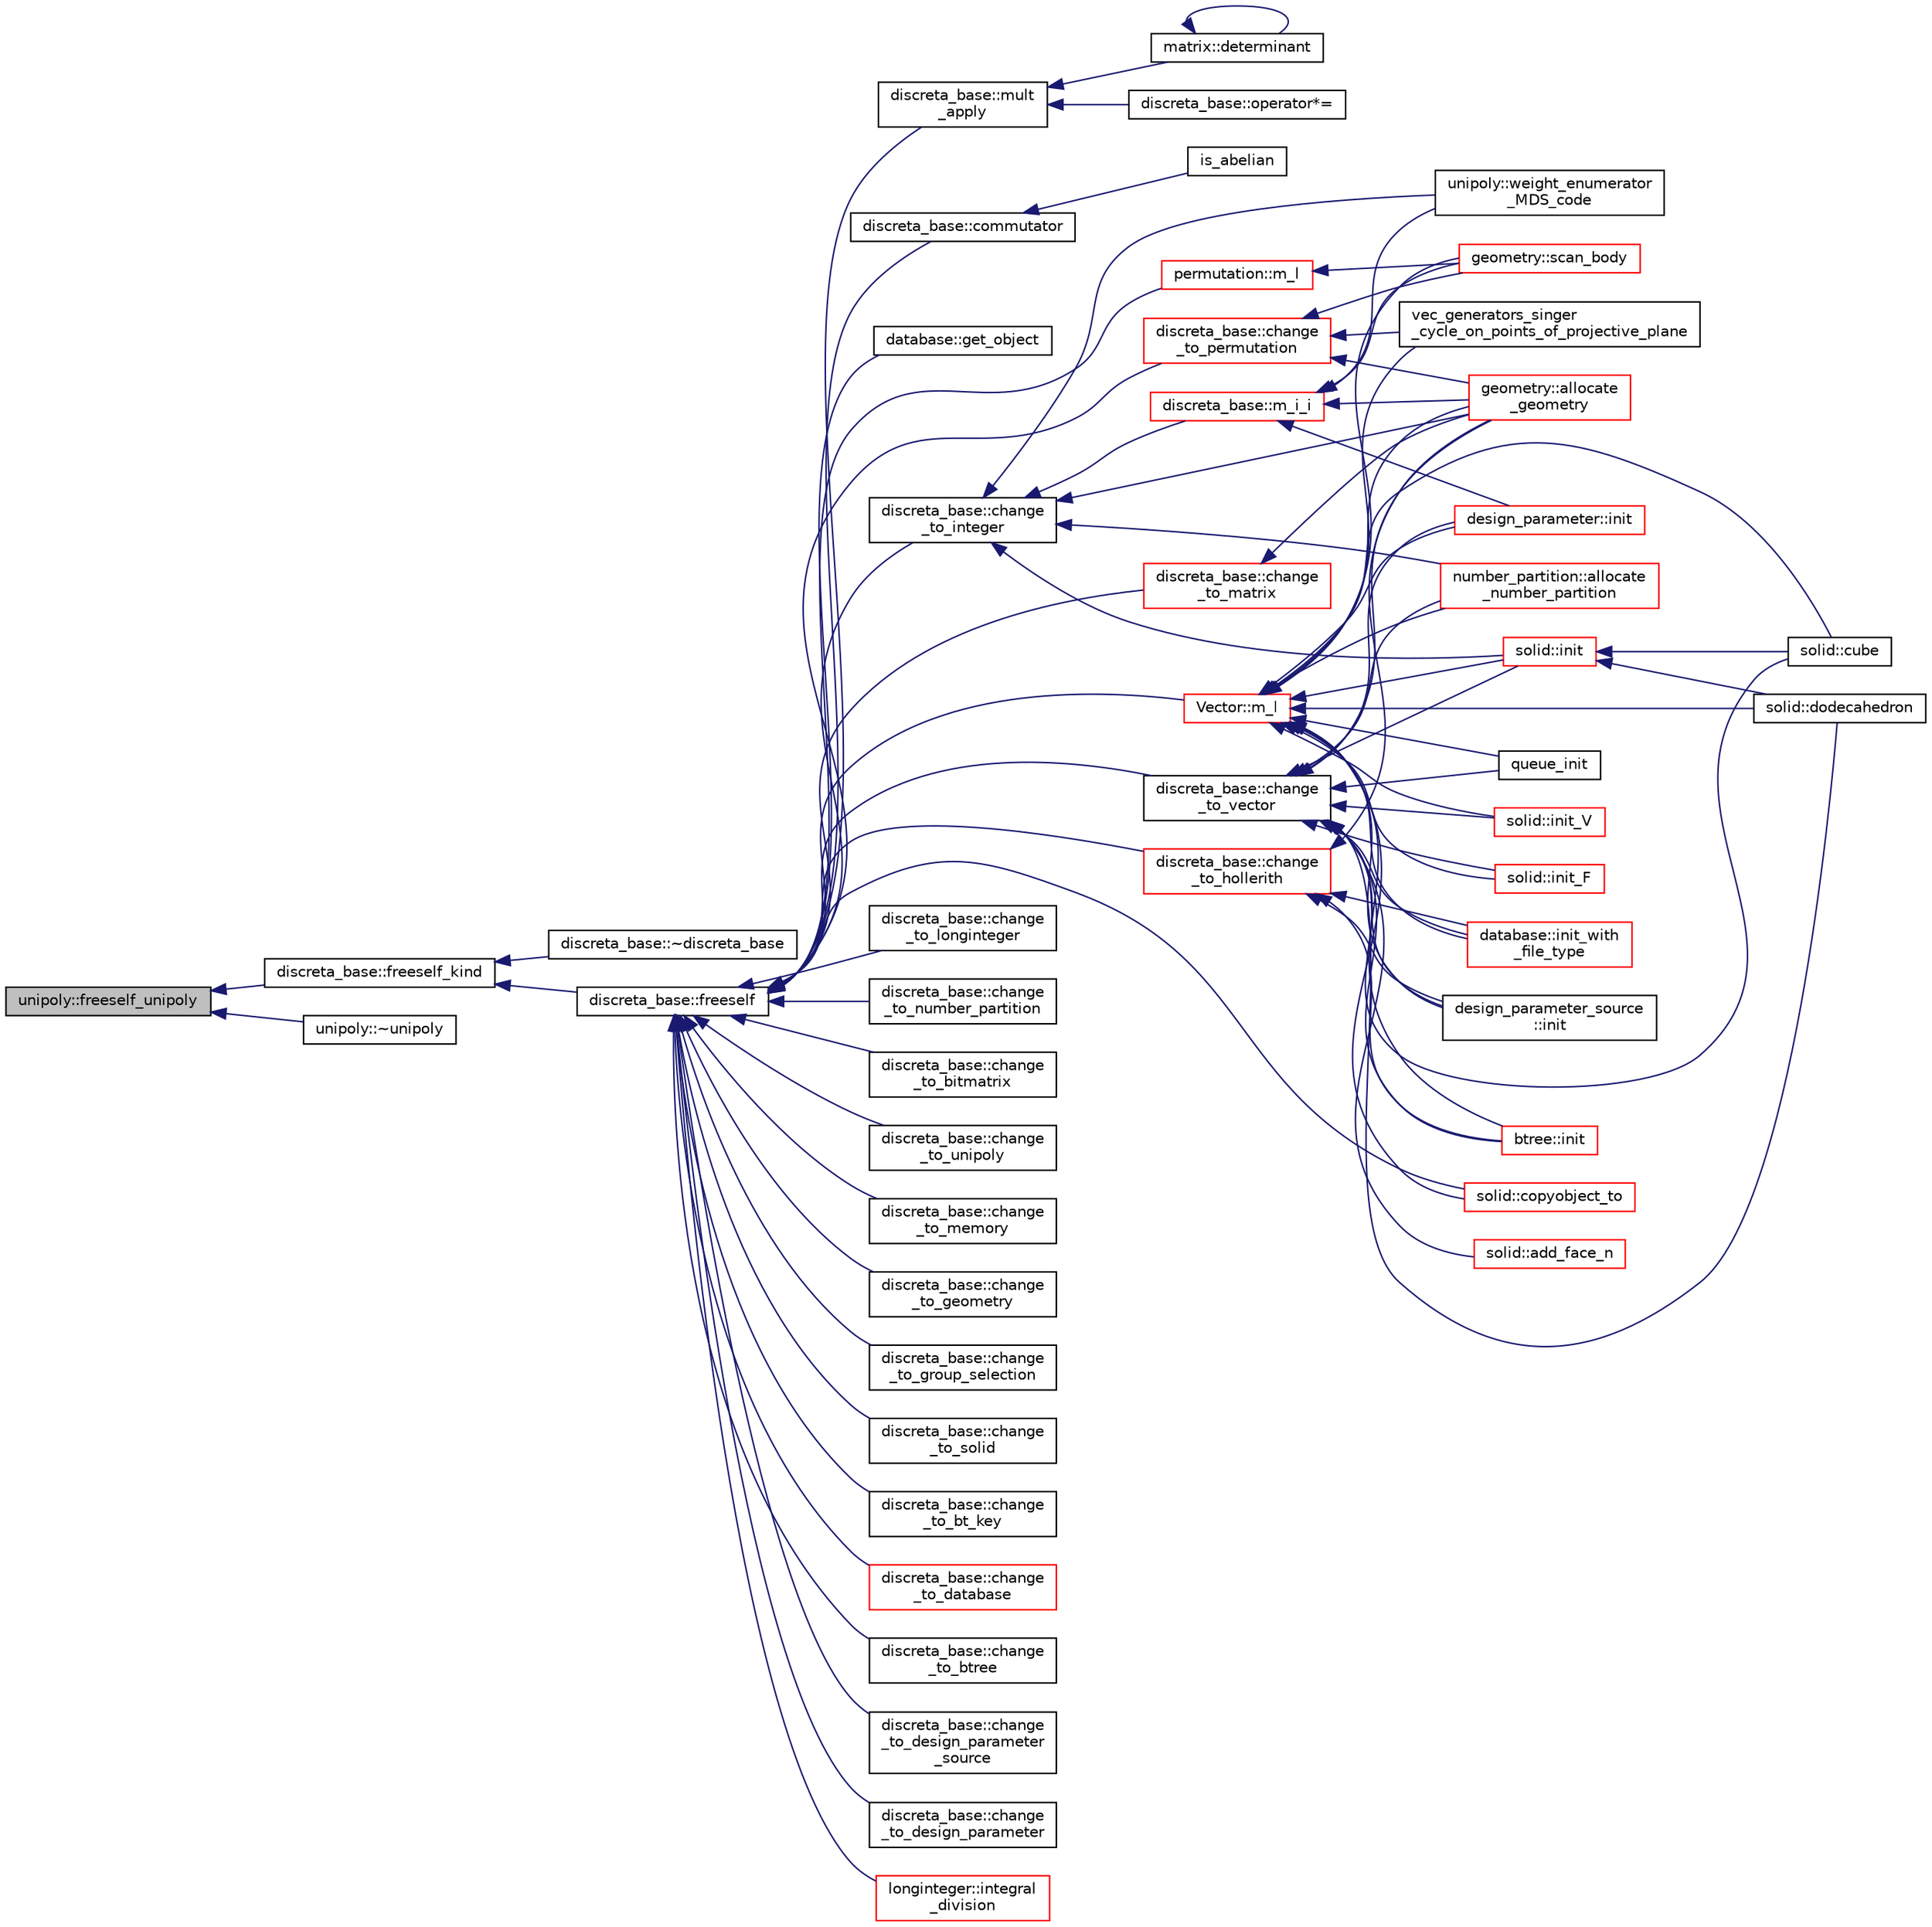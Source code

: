 digraph "unipoly::freeself_unipoly"
{
  edge [fontname="Helvetica",fontsize="10",labelfontname="Helvetica",labelfontsize="10"];
  node [fontname="Helvetica",fontsize="10",shape=record];
  rankdir="LR";
  Node494 [label="unipoly::freeself_unipoly",height=0.2,width=0.4,color="black", fillcolor="grey75", style="filled", fontcolor="black"];
  Node494 -> Node495 [dir="back",color="midnightblue",fontsize="10",style="solid",fontname="Helvetica"];
  Node495 [label="discreta_base::freeself_kind",height=0.2,width=0.4,color="black", fillcolor="white", style="filled",URL="$d7/d71/classdiscreta__base.html#a63a23ada2165b3838fab719ed458cec8"];
  Node495 -> Node496 [dir="back",color="midnightblue",fontsize="10",style="solid",fontname="Helvetica"];
  Node496 [label="discreta_base::~discreta_base",height=0.2,width=0.4,color="black", fillcolor="white", style="filled",URL="$d7/d71/classdiscreta__base.html#a14df6915d3622e941d8bd541a6818d0e"];
  Node495 -> Node497 [dir="back",color="midnightblue",fontsize="10",style="solid",fontname="Helvetica"];
  Node497 [label="discreta_base::freeself",height=0.2,width=0.4,color="black", fillcolor="white", style="filled",URL="$d7/d71/classdiscreta__base.html#a9a3c9501a562293b5667c11b9174d6e5"];
  Node497 -> Node498 [dir="back",color="midnightblue",fontsize="10",style="solid",fontname="Helvetica"];
  Node498 [label="discreta_base::mult\l_apply",height=0.2,width=0.4,color="black", fillcolor="white", style="filled",URL="$d7/d71/classdiscreta__base.html#a301b8d0527d3a60ba410bba87446f490"];
  Node498 -> Node499 [dir="back",color="midnightblue",fontsize="10",style="solid",fontname="Helvetica"];
  Node499 [label="discreta_base::operator*=",height=0.2,width=0.4,color="black", fillcolor="white", style="filled",URL="$d7/d71/classdiscreta__base.html#a26a19fcfe00422fe1d8a66d5b1b4a60a"];
  Node498 -> Node500 [dir="back",color="midnightblue",fontsize="10",style="solid",fontname="Helvetica"];
  Node500 [label="matrix::determinant",height=0.2,width=0.4,color="black", fillcolor="white", style="filled",URL="$d1/d8d/classmatrix.html#a75adb25c9f8753f1b81eafe4464b272a"];
  Node500 -> Node500 [dir="back",color="midnightblue",fontsize="10",style="solid",fontname="Helvetica"];
  Node497 -> Node501 [dir="back",color="midnightblue",fontsize="10",style="solid",fontname="Helvetica"];
  Node501 [label="discreta_base::commutator",height=0.2,width=0.4,color="black", fillcolor="white", style="filled",URL="$d7/d71/classdiscreta__base.html#a1d0bb4144e3eb15aaf877a0cea656c00"];
  Node501 -> Node502 [dir="back",color="midnightblue",fontsize="10",style="solid",fontname="Helvetica"];
  Node502 [label="is_abelian",height=0.2,width=0.4,color="black", fillcolor="white", style="filled",URL="$d0/dd3/perm__group__gens_8_c.html#ac0291199b2706f0eb554ae24d2e7cefc"];
  Node497 -> Node503 [dir="back",color="midnightblue",fontsize="10",style="solid",fontname="Helvetica"];
  Node503 [label="database::get_object",height=0.2,width=0.4,color="black", fillcolor="white", style="filled",URL="$db/d72/classdatabase.html#af183761e73fedbd560d9545a36060efc"];
  Node497 -> Node504 [dir="back",color="midnightblue",fontsize="10",style="solid",fontname="Helvetica"];
  Node504 [label="discreta_base::change\l_to_integer",height=0.2,width=0.4,color="black", fillcolor="white", style="filled",URL="$d7/d71/classdiscreta__base.html#a58a5a5bd8f8e6f2dd7b4483b66dc7bb9"];
  Node504 -> Node505 [dir="back",color="midnightblue",fontsize="10",style="solid",fontname="Helvetica"];
  Node505 [label="discreta_base::m_i_i",height=0.2,width=0.4,color="red", fillcolor="white", style="filled",URL="$d7/d71/classdiscreta__base.html#aa231464a9d4bc233f66608021c9ad997"];
  Node505 -> Node526 [dir="back",color="midnightblue",fontsize="10",style="solid",fontname="Helvetica"];
  Node526 [label="design_parameter::init",height=0.2,width=0.4,color="red", fillcolor="white", style="filled",URL="$da/d94/classdesign__parameter.html#af77829be8d9058a84169c36143307b5d"];
  Node505 -> Node654 [dir="back",color="midnightblue",fontsize="10",style="solid",fontname="Helvetica"];
  Node654 [label="geometry::allocate\l_geometry",height=0.2,width=0.4,color="red", fillcolor="white", style="filled",URL="$da/d44/classgeometry.html#a243e84ff38207957ad5976020c19a033"];
  Node505 -> Node545 [dir="back",color="midnightblue",fontsize="10",style="solid",fontname="Helvetica"];
  Node545 [label="geometry::scan_body",height=0.2,width=0.4,color="red", fillcolor="white", style="filled",URL="$da/d44/classgeometry.html#a71bc2e3a3f4ca02e8518ab5518a4e0df"];
  Node505 -> Node670 [dir="back",color="midnightblue",fontsize="10",style="solid",fontname="Helvetica"];
  Node670 [label="unipoly::weight_enumerator\l_MDS_code",height=0.2,width=0.4,color="black", fillcolor="white", style="filled",URL="$d1/d89/classunipoly.html#ad9a4b7b883285271fc39528f74755a07"];
  Node504 -> Node654 [dir="back",color="midnightblue",fontsize="10",style="solid",fontname="Helvetica"];
  Node504 -> Node765 [dir="back",color="midnightblue",fontsize="10",style="solid",fontname="Helvetica"];
  Node765 [label="number_partition::allocate\l_number_partition",height=0.2,width=0.4,color="red", fillcolor="white", style="filled",URL="$df/d50/classnumber__partition.html#a3c5649dc95f5ca53df4b0c58de6c1dc5"];
  Node504 -> Node766 [dir="back",color="midnightblue",fontsize="10",style="solid",fontname="Helvetica"];
  Node766 [label="solid::init",height=0.2,width=0.4,color="red", fillcolor="white", style="filled",URL="$d8/def/classsolid.html#afc711954316958b35630fbc8542bcd05"];
  Node766 -> Node578 [dir="back",color="midnightblue",fontsize="10",style="solid",fontname="Helvetica"];
  Node578 [label="solid::cube",height=0.2,width=0.4,color="black", fillcolor="white", style="filled",URL="$d8/def/classsolid.html#a308e6888759550da489397527ed89137"];
  Node766 -> Node744 [dir="back",color="midnightblue",fontsize="10",style="solid",fontname="Helvetica"];
  Node744 [label="solid::dodecahedron",height=0.2,width=0.4,color="black", fillcolor="white", style="filled",URL="$d8/def/classsolid.html#a514072d4dfd0f82ba24b0df1ac302d6f"];
  Node504 -> Node670 [dir="back",color="midnightblue",fontsize="10",style="solid",fontname="Helvetica"];
  Node497 -> Node768 [dir="back",color="midnightblue",fontsize="10",style="solid",fontname="Helvetica"];
  Node768 [label="discreta_base::change\l_to_longinteger",height=0.2,width=0.4,color="black", fillcolor="white", style="filled",URL="$d7/d71/classdiscreta__base.html#aa65b4b95b89b1df5ff8e0ef944e598a9"];
  Node497 -> Node769 [dir="back",color="midnightblue",fontsize="10",style="solid",fontname="Helvetica"];
  Node769 [label="discreta_base::change\l_to_vector",height=0.2,width=0.4,color="black", fillcolor="white", style="filled",URL="$d7/d71/classdiscreta__base.html#a66186d19c55ad54af11e2a040a763c38"];
  Node769 -> Node727 [dir="back",color="midnightblue",fontsize="10",style="solid",fontname="Helvetica"];
  Node727 [label="btree::init",height=0.2,width=0.4,color="red", fillcolor="white", style="filled",URL="$dd/db0/classbtree.html#a3c88706e9886f1f9bc142b511aeab642"];
  Node769 -> Node770 [dir="back",color="midnightblue",fontsize="10",style="solid",fontname="Helvetica"];
  Node770 [label="database::init_with\l_file_type",height=0.2,width=0.4,color="red", fillcolor="white", style="filled",URL="$db/d72/classdatabase.html#a3b7a27f69a64812a6bfd765158d62476"];
  Node769 -> Node526 [dir="back",color="midnightblue",fontsize="10",style="solid",fontname="Helvetica"];
  Node769 -> Node728 [dir="back",color="midnightblue",fontsize="10",style="solid",fontname="Helvetica"];
  Node728 [label="design_parameter_source\l::init",height=0.2,width=0.4,color="black", fillcolor="white", style="filled",URL="$df/d4b/classdesign__parameter__source.html#afccf1773adfffec18fd96efaec208b93"];
  Node769 -> Node654 [dir="back",color="midnightblue",fontsize="10",style="solid",fontname="Helvetica"];
  Node769 -> Node554 [dir="back",color="midnightblue",fontsize="10",style="solid",fontname="Helvetica"];
  Node554 [label="queue_init",height=0.2,width=0.4,color="black", fillcolor="white", style="filled",URL="$d3/d72/global_8_c.html#a5fc0dec58681e5be05ad2041d536a7b7"];
  Node769 -> Node765 [dir="back",color="midnightblue",fontsize="10",style="solid",fontname="Helvetica"];
  Node769 -> Node766 [dir="back",color="midnightblue",fontsize="10",style="solid",fontname="Helvetica"];
  Node769 -> Node736 [dir="back",color="midnightblue",fontsize="10",style="solid",fontname="Helvetica"];
  Node736 [label="solid::init_V",height=0.2,width=0.4,color="red", fillcolor="white", style="filled",URL="$d8/def/classsolid.html#a0b156ca77a137dc8aa94ab22d048e542"];
  Node769 -> Node741 [dir="back",color="midnightblue",fontsize="10",style="solid",fontname="Helvetica"];
  Node741 [label="solid::init_F",height=0.2,width=0.4,color="red", fillcolor="white", style="filled",URL="$d8/def/classsolid.html#ab61e6cc032b5370f77857fe1fc10222d"];
  Node769 -> Node575 [dir="back",color="midnightblue",fontsize="10",style="solid",fontname="Helvetica"];
  Node575 [label="solid::add_face_n",height=0.2,width=0.4,color="red", fillcolor="white", style="filled",URL="$d8/def/classsolid.html#adbadfbdd46abe10cb56f041d2408b001"];
  Node769 -> Node578 [dir="back",color="midnightblue",fontsize="10",style="solid",fontname="Helvetica"];
  Node769 -> Node744 [dir="back",color="midnightblue",fontsize="10",style="solid",fontname="Helvetica"];
  Node497 -> Node772 [dir="back",color="midnightblue",fontsize="10",style="solid",fontname="Helvetica"];
  Node772 [label="discreta_base::change\l_to_permutation",height=0.2,width=0.4,color="red", fillcolor="white", style="filled",URL="$d7/d71/classdiscreta__base.html#a38e11ff129ddc29d67b54520e9a0a538"];
  Node772 -> Node654 [dir="back",color="midnightblue",fontsize="10",style="solid",fontname="Helvetica"];
  Node772 -> Node545 [dir="back",color="midnightblue",fontsize="10",style="solid",fontname="Helvetica"];
  Node772 -> Node773 [dir="back",color="midnightblue",fontsize="10",style="solid",fontname="Helvetica"];
  Node773 [label="vec_generators_singer\l_cycle_on_points_of_projective_plane",height=0.2,width=0.4,color="black", fillcolor="white", style="filled",URL="$d0/dd3/perm__group__gens_8_c.html#ac6282a87dd1be1a9024a460f89e6d756"];
  Node497 -> Node775 [dir="back",color="midnightblue",fontsize="10",style="solid",fontname="Helvetica"];
  Node775 [label="discreta_base::change\l_to_number_partition",height=0.2,width=0.4,color="black", fillcolor="white", style="filled",URL="$d7/d71/classdiscreta__base.html#a15be55441d3768c506bf9faabeef9b5b"];
  Node497 -> Node776 [dir="back",color="midnightblue",fontsize="10",style="solid",fontname="Helvetica"];
  Node776 [label="discreta_base::change\l_to_matrix",height=0.2,width=0.4,color="red", fillcolor="white", style="filled",URL="$d7/d71/classdiscreta__base.html#a51f1aaa0764c4161c0dbd981091ca5cb"];
  Node776 -> Node654 [dir="back",color="midnightblue",fontsize="10",style="solid",fontname="Helvetica"];
  Node497 -> Node778 [dir="back",color="midnightblue",fontsize="10",style="solid",fontname="Helvetica"];
  Node778 [label="discreta_base::change\l_to_bitmatrix",height=0.2,width=0.4,color="black", fillcolor="white", style="filled",URL="$d7/d71/classdiscreta__base.html#adcb7fdf185f23731b42c96488599919e"];
  Node497 -> Node779 [dir="back",color="midnightblue",fontsize="10",style="solid",fontname="Helvetica"];
  Node779 [label="discreta_base::change\l_to_unipoly",height=0.2,width=0.4,color="black", fillcolor="white", style="filled",URL="$d7/d71/classdiscreta__base.html#a436a1d89a0e7a13ba1ad0ff5813c03ed"];
  Node497 -> Node780 [dir="back",color="midnightblue",fontsize="10",style="solid",fontname="Helvetica"];
  Node780 [label="discreta_base::change\l_to_memory",height=0.2,width=0.4,color="black", fillcolor="white", style="filled",URL="$d7/d71/classdiscreta__base.html#a21a76b868e94f17a6579997f0a50a006"];
  Node497 -> Node781 [dir="back",color="midnightblue",fontsize="10",style="solid",fontname="Helvetica"];
  Node781 [label="discreta_base::change\l_to_geometry",height=0.2,width=0.4,color="black", fillcolor="white", style="filled",URL="$d7/d71/classdiscreta__base.html#a5a3efbeeb01c41259b91ed2d87bfcbb2"];
  Node497 -> Node782 [dir="back",color="midnightblue",fontsize="10",style="solid",fontname="Helvetica"];
  Node782 [label="discreta_base::change\l_to_hollerith",height=0.2,width=0.4,color="red", fillcolor="white", style="filled",URL="$d7/d71/classdiscreta__base.html#a10f410adc814d4568e3b0f84550c4ca1"];
  Node782 -> Node727 [dir="back",color="midnightblue",fontsize="10",style="solid",fontname="Helvetica"];
  Node782 -> Node770 [dir="back",color="midnightblue",fontsize="10",style="solid",fontname="Helvetica"];
  Node782 -> Node728 [dir="back",color="midnightblue",fontsize="10",style="solid",fontname="Helvetica"];
  Node782 -> Node654 [dir="back",color="midnightblue",fontsize="10",style="solid",fontname="Helvetica"];
  Node497 -> Node783 [dir="back",color="midnightblue",fontsize="10",style="solid",fontname="Helvetica"];
  Node783 [label="discreta_base::change\l_to_group_selection",height=0.2,width=0.4,color="black", fillcolor="white", style="filled",URL="$d7/d71/classdiscreta__base.html#a6b269515e796a08da4db719ae2dbdca9"];
  Node497 -> Node784 [dir="back",color="midnightblue",fontsize="10",style="solid",fontname="Helvetica"];
  Node784 [label="discreta_base::change\l_to_solid",height=0.2,width=0.4,color="black", fillcolor="white", style="filled",URL="$d7/d71/classdiscreta__base.html#adb0b11a85434f969b3895cb46b67e8c2"];
  Node497 -> Node785 [dir="back",color="midnightblue",fontsize="10",style="solid",fontname="Helvetica"];
  Node785 [label="discreta_base::change\l_to_bt_key",height=0.2,width=0.4,color="black", fillcolor="white", style="filled",URL="$d7/d71/classdiscreta__base.html#af08930510236fe08941bb5c1e4768fe9"];
  Node497 -> Node786 [dir="back",color="midnightblue",fontsize="10",style="solid",fontname="Helvetica"];
  Node786 [label="discreta_base::change\l_to_database",height=0.2,width=0.4,color="red", fillcolor="white", style="filled",URL="$d7/d71/classdiscreta__base.html#a9187fb1e0526e3d327b78bb19475ae40"];
  Node497 -> Node787 [dir="back",color="midnightblue",fontsize="10",style="solid",fontname="Helvetica"];
  Node787 [label="discreta_base::change\l_to_btree",height=0.2,width=0.4,color="black", fillcolor="white", style="filled",URL="$d7/d71/classdiscreta__base.html#a75c8608cf54191c17ee48817cc4dda17"];
  Node497 -> Node788 [dir="back",color="midnightblue",fontsize="10",style="solid",fontname="Helvetica"];
  Node788 [label="discreta_base::change\l_to_design_parameter\l_source",height=0.2,width=0.4,color="black", fillcolor="white", style="filled",URL="$d7/d71/classdiscreta__base.html#adef7252719a3b1b5261d6bc6c44dbda4"];
  Node497 -> Node789 [dir="back",color="midnightblue",fontsize="10",style="solid",fontname="Helvetica"];
  Node789 [label="discreta_base::change\l_to_design_parameter",height=0.2,width=0.4,color="black", fillcolor="white", style="filled",URL="$d7/d71/classdiscreta__base.html#ab207ed39acee5f447708dc9fcfd29e0a"];
  Node497 -> Node790 [dir="back",color="midnightblue",fontsize="10",style="solid",fontname="Helvetica"];
  Node790 [label="longinteger::integral\l_division",height=0.2,width=0.4,color="red", fillcolor="white", style="filled",URL="$d3/d71/classlonginteger.html#a692f761cfc91770ca40ab5c2df4bd358"];
  Node497 -> Node795 [dir="back",color="midnightblue",fontsize="10",style="solid",fontname="Helvetica"];
  Node795 [label="permutation::m_l",height=0.2,width=0.4,color="red", fillcolor="white", style="filled",URL="$d0/d08/classpermutation.html#a9cf73421f89b2c24cf2d08f002752030"];
  Node795 -> Node545 [dir="back",color="midnightblue",fontsize="10",style="solid",fontname="Helvetica"];
  Node497 -> Node803 [dir="back",color="midnightblue",fontsize="10",style="solid",fontname="Helvetica"];
  Node803 [label="solid::copyobject_to",height=0.2,width=0.4,color="red", fillcolor="white", style="filled",URL="$d8/def/classsolid.html#a7f35a904885ef626d1a74663fe2cad62"];
  Node497 -> Node805 [dir="back",color="midnightblue",fontsize="10",style="solid",fontname="Helvetica"];
  Node805 [label="Vector::m_l",height=0.2,width=0.4,color="red", fillcolor="white", style="filled",URL="$d5/db2/class_vector.html#a00f5520c2a6b4f5282a1a8bcf8ea74eb"];
  Node805 -> Node727 [dir="back",color="midnightblue",fontsize="10",style="solid",fontname="Helvetica"];
  Node805 -> Node770 [dir="back",color="midnightblue",fontsize="10",style="solid",fontname="Helvetica"];
  Node805 -> Node526 [dir="back",color="midnightblue",fontsize="10",style="solid",fontname="Helvetica"];
  Node805 -> Node728 [dir="back",color="midnightblue",fontsize="10",style="solid",fontname="Helvetica"];
  Node805 -> Node654 [dir="back",color="midnightblue",fontsize="10",style="solid",fontname="Helvetica"];
  Node805 -> Node545 [dir="back",color="midnightblue",fontsize="10",style="solid",fontname="Helvetica"];
  Node805 -> Node554 [dir="back",color="midnightblue",fontsize="10",style="solid",fontname="Helvetica"];
  Node805 -> Node765 [dir="back",color="midnightblue",fontsize="10",style="solid",fontname="Helvetica"];
  Node805 -> Node773 [dir="back",color="midnightblue",fontsize="10",style="solid",fontname="Helvetica"];
  Node805 -> Node766 [dir="back",color="midnightblue",fontsize="10",style="solid",fontname="Helvetica"];
  Node805 -> Node736 [dir="back",color="midnightblue",fontsize="10",style="solid",fontname="Helvetica"];
  Node805 -> Node741 [dir="back",color="midnightblue",fontsize="10",style="solid",fontname="Helvetica"];
  Node805 -> Node803 [dir="back",color="midnightblue",fontsize="10",style="solid",fontname="Helvetica"];
  Node805 -> Node578 [dir="back",color="midnightblue",fontsize="10",style="solid",fontname="Helvetica"];
  Node805 -> Node744 [dir="back",color="midnightblue",fontsize="10",style="solid",fontname="Helvetica"];
  Node494 -> Node863 [dir="back",color="midnightblue",fontsize="10",style="solid",fontname="Helvetica"];
  Node863 [label="unipoly::~unipoly",height=0.2,width=0.4,color="black", fillcolor="white", style="filled",URL="$d1/d89/classunipoly.html#aff42843e3c959f1c5e58856784352890"];
}
